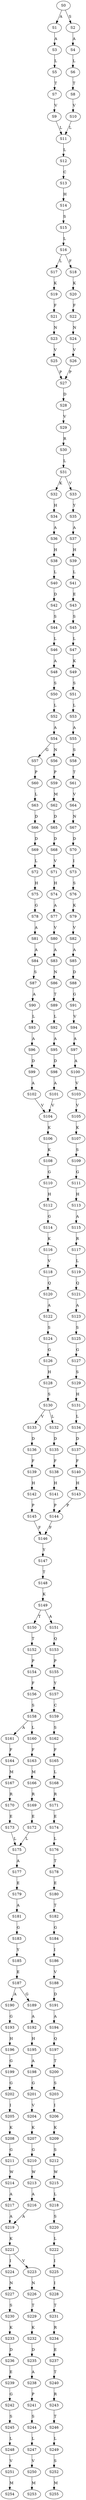 strict digraph  {
	S0 -> S1 [ label = A ];
	S0 -> S2 [ label = S ];
	S1 -> S3 [ label = A ];
	S2 -> S4 [ label = A ];
	S3 -> S5 [ label = L ];
	S4 -> S6 [ label = L ];
	S5 -> S7 [ label = T ];
	S6 -> S8 [ label = T ];
	S7 -> S9 [ label = V ];
	S8 -> S10 [ label = V ];
	S9 -> S11 [ label = L ];
	S10 -> S11 [ label = L ];
	S11 -> S12 [ label = L ];
	S12 -> S13 [ label = C ];
	S13 -> S14 [ label = H ];
	S14 -> S15 [ label = S ];
	S15 -> S16 [ label = L ];
	S16 -> S17 [ label = L ];
	S16 -> S18 [ label = F ];
	S17 -> S19 [ label = K ];
	S18 -> S20 [ label = K ];
	S19 -> S21 [ label = F ];
	S20 -> S22 [ label = F ];
	S21 -> S23 [ label = N ];
	S22 -> S24 [ label = N ];
	S23 -> S25 [ label = V ];
	S24 -> S26 [ label = V ];
	S25 -> S27 [ label = P ];
	S26 -> S27 [ label = P ];
	S27 -> S28 [ label = D ];
	S28 -> S29 [ label = V ];
	S29 -> S30 [ label = R ];
	S30 -> S31 [ label = L ];
	S31 -> S32 [ label = K ];
	S31 -> S33 [ label = V ];
	S32 -> S34 [ label = H ];
	S33 -> S35 [ label = Y ];
	S34 -> S36 [ label = A ];
	S35 -> S37 [ label = A ];
	S36 -> S38 [ label = H ];
	S37 -> S39 [ label = H ];
	S38 -> S40 [ label = L ];
	S39 -> S41 [ label = L ];
	S40 -> S42 [ label = D ];
	S41 -> S43 [ label = E ];
	S42 -> S44 [ label = S ];
	S43 -> S45 [ label = S ];
	S44 -> S46 [ label = L ];
	S45 -> S47 [ label = L ];
	S46 -> S48 [ label = A ];
	S47 -> S49 [ label = K ];
	S48 -> S50 [ label = S ];
	S49 -> S51 [ label = S ];
	S50 -> S52 [ label = L ];
	S51 -> S53 [ label = L ];
	S52 -> S54 [ label = A ];
	S53 -> S55 [ label = A ];
	S54 -> S56 [ label = N ];
	S54 -> S57 [ label = G ];
	S55 -> S58 [ label = S ];
	S56 -> S59 [ label = P ];
	S57 -> S60 [ label = P ];
	S58 -> S61 [ label = T ];
	S59 -> S62 [ label = M ];
	S60 -> S63 [ label = L ];
	S61 -> S64 [ label = V ];
	S62 -> S65 [ label = D ];
	S63 -> S66 [ label = D ];
	S64 -> S67 [ label = N ];
	S65 -> S68 [ label = D ];
	S66 -> S69 [ label = D ];
	S67 -> S70 [ label = D ];
	S68 -> S71 [ label = V ];
	S69 -> S72 [ label = L ];
	S70 -> S73 [ label = I ];
	S71 -> S74 [ label = H ];
	S72 -> S75 [ label = H ];
	S73 -> S76 [ label = S ];
	S74 -> S77 [ label = A ];
	S75 -> S78 [ label = G ];
	S76 -> S79 [ label = K ];
	S77 -> S80 [ label = V ];
	S78 -> S81 [ label = A ];
	S79 -> S82 [ label = V ];
	S80 -> S83 [ label = A ];
	S81 -> S84 [ label = A ];
	S82 -> S85 [ label = A ];
	S83 -> S86 [ label = N ];
	S84 -> S87 [ label = S ];
	S85 -> S88 [ label = D ];
	S86 -> S89 [ label = T ];
	S87 -> S90 [ label = A ];
	S88 -> S91 [ label = G ];
	S89 -> S92 [ label = L ];
	S90 -> S93 [ label = L ];
	S91 -> S94 [ label = V ];
	S92 -> S95 [ label = A ];
	S93 -> S96 [ label = A ];
	S94 -> S97 [ label = A ];
	S95 -> S98 [ label = D ];
	S96 -> S99 [ label = D ];
	S97 -> S100 [ label = A ];
	S98 -> S101 [ label = A ];
	S99 -> S102 [ label = A ];
	S100 -> S103 [ label = V ];
	S101 -> S104 [ label = V ];
	S102 -> S104 [ label = V ];
	S103 -> S105 [ label = V ];
	S104 -> S106 [ label = K ];
	S105 -> S107 [ label = K ];
	S106 -> S108 [ label = K ];
	S107 -> S109 [ label = S ];
	S108 -> S110 [ label = G ];
	S109 -> S111 [ label = G ];
	S110 -> S112 [ label = H ];
	S111 -> S113 [ label = H ];
	S112 -> S114 [ label = G ];
	S113 -> S115 [ label = A ];
	S114 -> S116 [ label = K ];
	S115 -> S117 [ label = R ];
	S116 -> S118 [ label = V ];
	S117 -> S119 [ label = L ];
	S118 -> S120 [ label = Q ];
	S119 -> S121 [ label = Q ];
	S120 -> S122 [ label = A ];
	S121 -> S123 [ label = A ];
	S122 -> S124 [ label = S ];
	S123 -> S125 [ label = S ];
	S124 -> S126 [ label = G ];
	S125 -> S127 [ label = G ];
	S126 -> S128 [ label = H ];
	S127 -> S129 [ label = S ];
	S128 -> S130 [ label = S ];
	S129 -> S131 [ label = H ];
	S130 -> S132 [ label = L ];
	S130 -> S133 [ label = V ];
	S131 -> S134 [ label = L ];
	S132 -> S135 [ label = D ];
	S133 -> S136 [ label = D ];
	S134 -> S137 [ label = D ];
	S135 -> S138 [ label = F ];
	S136 -> S139 [ label = F ];
	S137 -> S140 [ label = F ];
	S138 -> S141 [ label = H ];
	S139 -> S142 [ label = H ];
	S140 -> S143 [ label = H ];
	S141 -> S144 [ label = P ];
	S142 -> S145 [ label = P ];
	S143 -> S144 [ label = P ];
	S144 -> S146 [ label = F ];
	S145 -> S146 [ label = F ];
	S146 -> S147 [ label = Y ];
	S147 -> S148 [ label = T ];
	S148 -> S149 [ label = K ];
	S149 -> S150 [ label = T ];
	S149 -> S151 [ label = A ];
	S150 -> S152 [ label = T ];
	S151 -> S153 [ label = Q ];
	S152 -> S154 [ label = P ];
	S153 -> S155 [ label = P ];
	S154 -> S156 [ label = F ];
	S155 -> S157 [ label = Y ];
	S156 -> S158 [ label = S ];
	S157 -> S159 [ label = C ];
	S158 -> S160 [ label = L ];
	S158 -> S161 [ label = A ];
	S159 -> S162 [ label = S ];
	S160 -> S163 [ label = F ];
	S161 -> S164 [ label = F ];
	S162 -> S165 [ label = F ];
	S163 -> S166 [ label = M ];
	S164 -> S167 [ label = M ];
	S165 -> S168 [ label = L ];
	S166 -> S169 [ label = R ];
	S167 -> S170 [ label = R ];
	S168 -> S171 [ label = R ];
	S169 -> S172 [ label = E ];
	S170 -> S173 [ label = E ];
	S171 -> S174 [ label = E ];
	S172 -> S175 [ label = L ];
	S173 -> S175 [ label = L ];
	S174 -> S176 [ label = L ];
	S175 -> S177 [ label = A ];
	S176 -> S178 [ label = T ];
	S177 -> S179 [ label = E ];
	S178 -> S180 [ label = E ];
	S179 -> S181 [ label = A ];
	S180 -> S182 [ label = T ];
	S181 -> S183 [ label = G ];
	S182 -> S184 [ label = G ];
	S183 -> S185 [ label = Y ];
	S184 -> S186 [ label = I ];
	S185 -> S187 [ label = E ];
	S186 -> S188 [ label = V ];
	S187 -> S189 [ label = G ];
	S187 -> S190 [ label = A ];
	S188 -> S191 [ label = D ];
	S189 -> S192 [ label = A ];
	S190 -> S193 [ label = G ];
	S191 -> S194 [ label = A ];
	S192 -> S195 [ label = H ];
	S193 -> S196 [ label = H ];
	S194 -> S197 [ label = Q ];
	S195 -> S198 [ label = A ];
	S196 -> S199 [ label = G ];
	S197 -> S200 [ label = T ];
	S198 -> S201 [ label = G ];
	S199 -> S202 [ label = G ];
	S200 -> S203 [ label = S ];
	S201 -> S204 [ label = V ];
	S202 -> S205 [ label = I ];
	S203 -> S206 [ label = I ];
	S204 -> S207 [ label = K ];
	S205 -> S208 [ label = K ];
	S206 -> S209 [ label = K ];
	S207 -> S210 [ label = G ];
	S208 -> S211 [ label = G ];
	S209 -> S212 [ label = S ];
	S210 -> S213 [ label = W ];
	S211 -> S214 [ label = W ];
	S212 -> S215 [ label = W ];
	S213 -> S216 [ label = A ];
	S214 -> S217 [ label = A ];
	S215 -> S218 [ label = L ];
	S216 -> S219 [ label = A ];
	S217 -> S219 [ label = A ];
	S218 -> S220 [ label = S ];
	S219 -> S221 [ label = K ];
	S220 -> S222 [ label = L ];
	S221 -> S223 [ label = V ];
	S221 -> S224 [ label = I ];
	S222 -> S225 [ label = I ];
	S223 -> S226 [ label = N ];
	S224 -> S227 [ label = N ];
	S225 -> S228 [ label = I ];
	S226 -> S229 [ label = T ];
	S227 -> S230 [ label = S ];
	S228 -> S231 [ label = T ];
	S229 -> S232 [ label = K ];
	S230 -> S233 [ label = K ];
	S231 -> S234 [ label = R ];
	S232 -> S235 [ label = D ];
	S233 -> S236 [ label = D ];
	S234 -> S237 [ label = E ];
	S235 -> S238 [ label = A ];
	S236 -> S239 [ label = E ];
	S237 -> S240 [ label = T ];
	S238 -> S241 [ label = P ];
	S239 -> S242 [ label = G ];
	S240 -> S243 [ label = R ];
	S241 -> S244 [ label = S ];
	S242 -> S245 [ label = S ];
	S243 -> S246 [ label = T ];
	S244 -> S247 [ label = L ];
	S245 -> S248 [ label = L ];
	S246 -> S249 [ label = L ];
	S247 -> S250 [ label = V ];
	S248 -> S251 [ label = V ];
	S249 -> S252 [ label = S ];
	S250 -> S253 [ label = M ];
	S251 -> S254 [ label = M ];
	S252 -> S255 [ label = M ];
}
